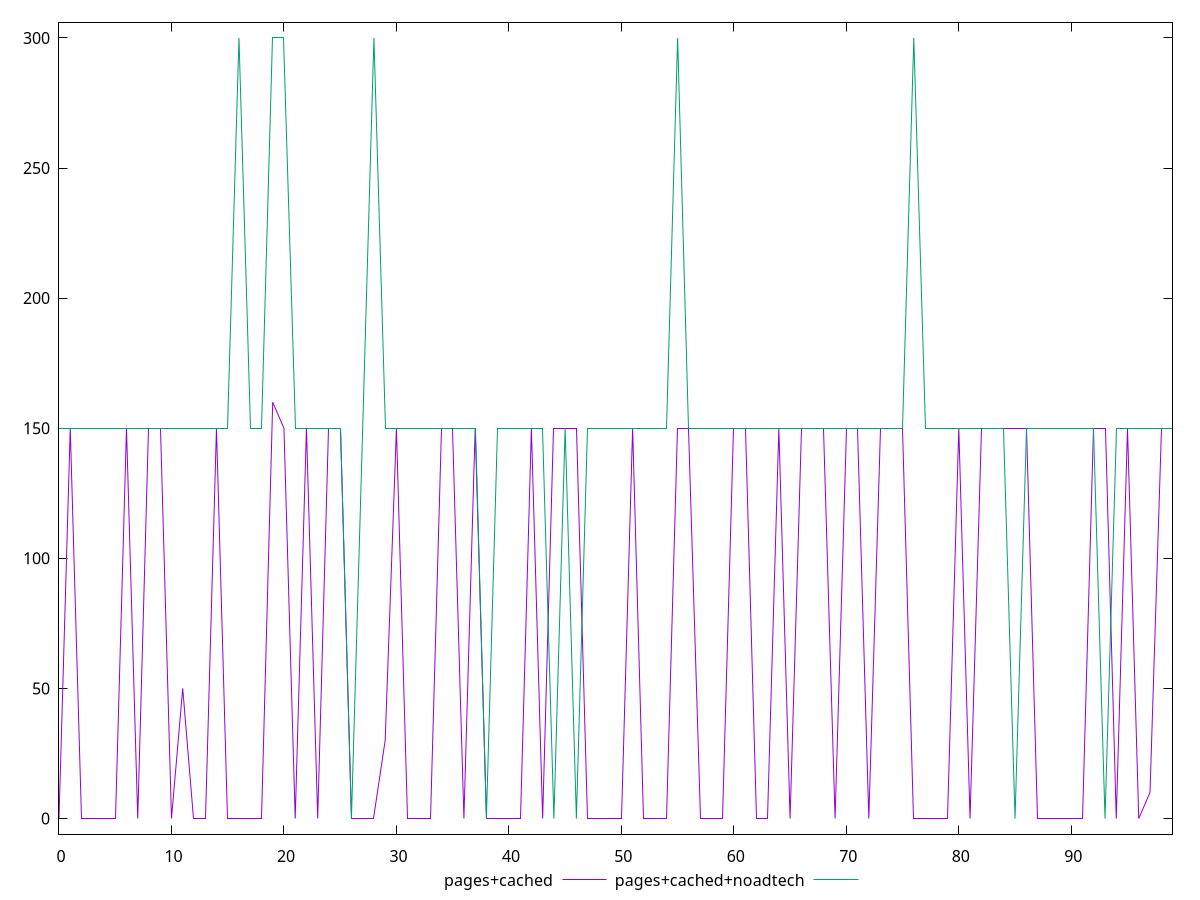 reset

$pagesCached <<EOF
0 0
1 150
2 0
3 0
4 0
5 0
6 150
7 0
8 150
9 150
10 0
11 50
12 0
13 0
14 150
15 0
16 0
17 0
18 0
19 160
20 150
21 0
22 150
23 0
24 150
25 150
26 0
27 0
28 0
29 30
30 150
31 0
32 0
33 0
34 150
35 150
36 0
37 150
38 0
39 0
40 0
41 0
42 150
43 0
44 150
45 150
46 150
47 0
48 0
49 0
50 0
51 150
52 0
53 0
54 0
55 150
56 150
57 0
58 0
59 0
60 150
61 150
62 0
63 0
64 150
65 0
66 150
67 150
68 150
69 0
70 150
71 150
72 0
73 150
74 150
75 150
76 0
77 0
78 0
79 0
80 150
81 0
82 150
83 150
84 150
85 150
86 150
87 0
88 0
89 0
90 0
91 0
92 150
93 150
94 0
95 150
96 0
97 10
98 150
99 150
EOF

$pagesCachedNoadtech <<EOF
0 150
1 150
2 150
3 150
4 150
5 150
6 150
7 150
8 150
9 150
10 150
11 150
12 150
13 150
14 150
15 150
16 300
17 150
18 150
19 300
20 300
21 150
22 150
23 150
24 150
25 150
26 0
27 150
28 300
29 150
30 150
31 150
32 150
33 150
34 150
35 150
36 150
37 150
38 0
39 150
40 150
41 150
42 150
43 150
44 0
45 150
46 0
47 150
48 150
49 150
50 150
51 150
52 150
53 150
54 150
55 300
56 150
57 150
58 150
59 150
60 150
61 150
62 150
63 150
64 150
65 150
66 150
67 150
68 150
69 150
70 150
71 150
72 150
73 150
74 150
75 150
76 300
77 150
78 150
79 150
80 150
81 150
82 150
83 150
84 150
85 0
86 150
87 150
88 150
89 150
90 150
91 150
92 150
93 0
94 150
95 150
96 150
97 150
98 150
99 150
EOF

set key outside below
set xrange [0:99]
set yrange [-6:306]
set trange [-6:306]
set terminal svg size 640, 520 enhanced background rgb 'white'
set output "report_00026_2021-02-22T21:38:55.199Z/unused-css-rules/comparison/line/1_vs_2.svg"

plot $pagesCached title "pages+cached" with line, \
     $pagesCachedNoadtech title "pages+cached+noadtech" with line

reset
